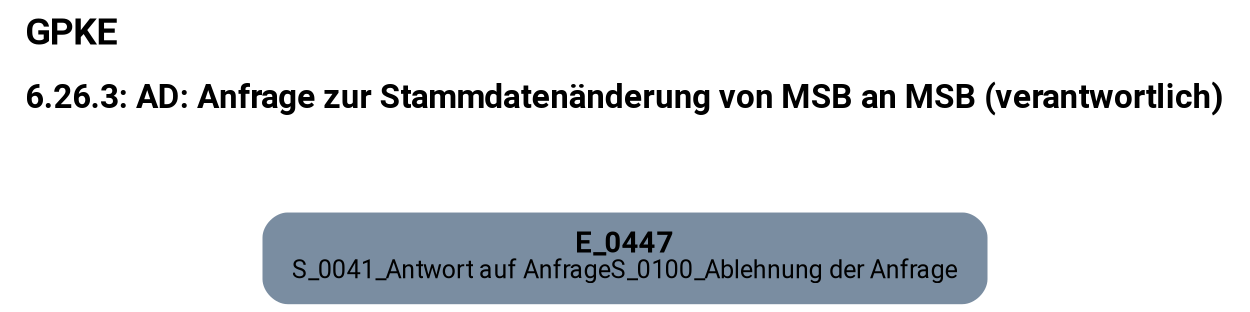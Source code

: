 digraph D {
    labelloc="t";
    label=<<B><FONT POINT-SIZE="18">GPKE</FONT></B><BR align="left"/><BR/><B><FONT POINT-SIZE="16">6.26.3: AD: Anfrage zur Stammdatenänderung von MSB an MSB (verantwortlich)</FONT></B><BR align="left"/><BR/><BR/><BR/>>;
    ratio="compress";
    concentrate=true;
    pack=true;
    rankdir=TB;
    packmode="array";
    size="20,20";
    "Empty" [margin="0.2,0.12", shape=box, style="filled,rounded", penwidth=0.0, fillcolor="#7a8da1", label=<<B>E_0447</B><BR align="center"/><FONT point-size="12">S_0041_Antwort auf Anfrage
S_0100_Ablehnung der Anfrage</FONT><BR align="center"/>>, fontname="Roboto, sans-serif"];


    bgcolor="transparent";
fontname="Roboto, sans-serif";
}